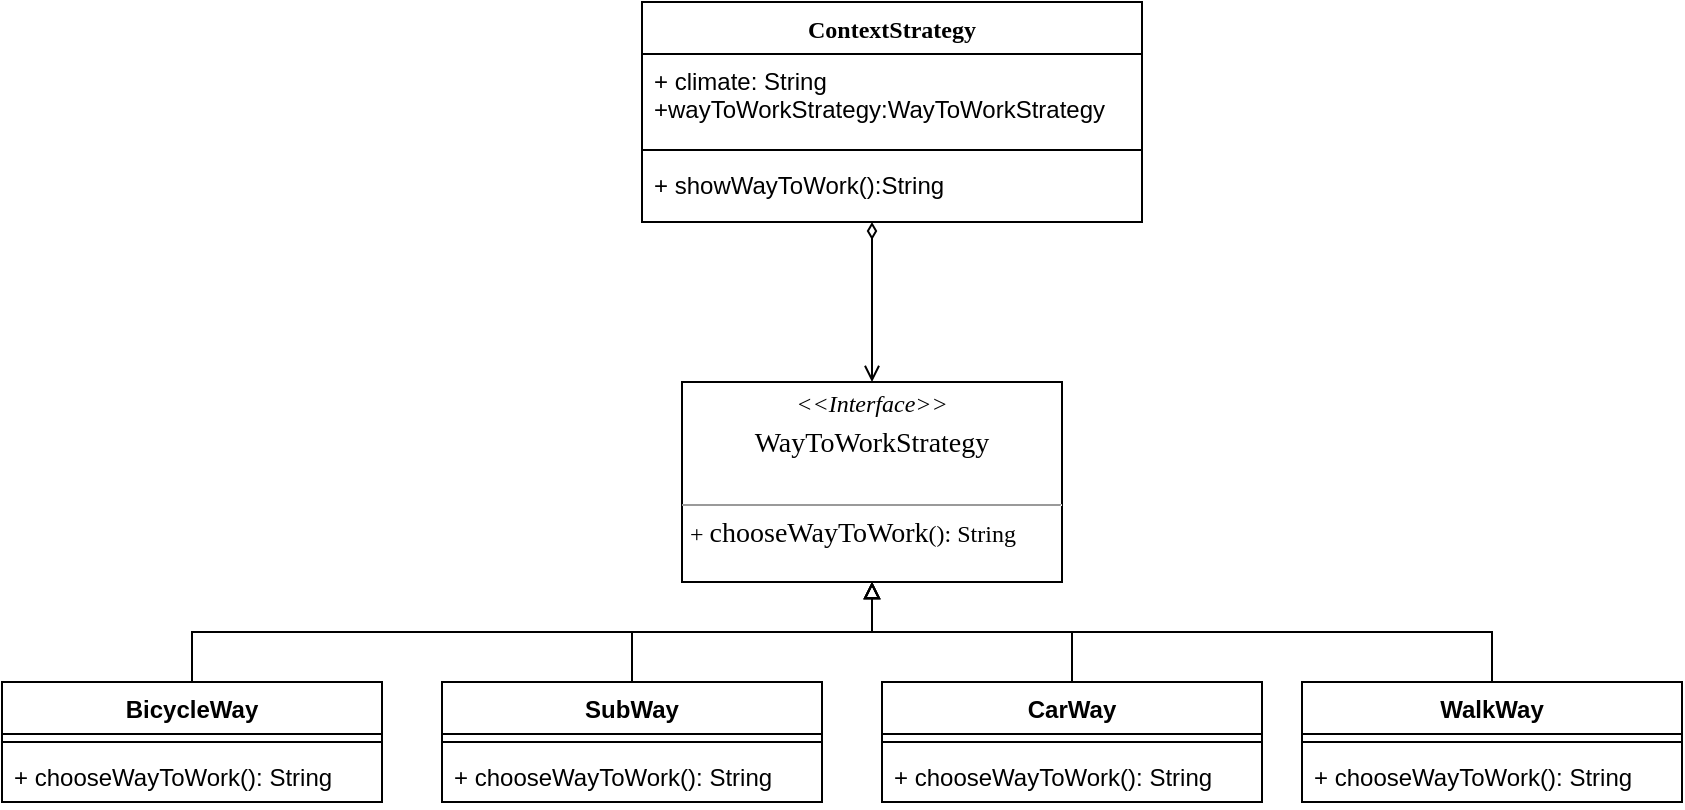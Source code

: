 <mxfile version="14.9.6" type="device"><diagram id="n_yQd8xO7SQxIteZuhDB" name="第 1 页"><mxGraphModel dx="1106" dy="768" grid="1" gridSize="10" guides="1" tooltips="1" connect="1" arrows="1" fold="1" page="1" pageScale="1" pageWidth="827" pageHeight="1169" math="0" shadow="0"><root><mxCell id="0"/><mxCell id="1" parent="0"/><mxCell id="XklMFqP0yPZZakDr-UM--20" style="edgeStyle=orthogonalEdgeStyle;rounded=0;orthogonalLoop=1;jettySize=auto;html=1;entryX=0.5;entryY=1;entryDx=0;entryDy=0;exitX=0.5;exitY=0;exitDx=0;exitDy=0;startArrow=none;startFill=0;endArrow=block;endFill=0;" edge="1" parent="1" source="XklMFqP0yPZZakDr-UM--3" target="XklMFqP0yPZZakDr-UM--7"><mxGeometry relative="1" as="geometry"><mxPoint x="250" y="580" as="sourcePoint"/></mxGeometry></mxCell><mxCell id="XklMFqP0yPZZakDr-UM--3" value="BicycleWay" style="swimlane;fontStyle=1;align=center;verticalAlign=top;childLayout=stackLayout;horizontal=1;startSize=26;horizontalStack=0;resizeParent=1;resizeParentMax=0;resizeLast=0;collapsible=1;marginBottom=0;" vertex="1" parent="1"><mxGeometry x="150" y="590" width="190" height="60" as="geometry"/></mxCell><mxCell id="XklMFqP0yPZZakDr-UM--5" value="" style="line;strokeWidth=1;fillColor=none;align=left;verticalAlign=middle;spacingTop=-1;spacingLeft=3;spacingRight=3;rotatable=0;labelPosition=right;points=[];portConstraint=eastwest;" vertex="1" parent="XklMFqP0yPZZakDr-UM--3"><mxGeometry y="26" width="190" height="8" as="geometry"/></mxCell><mxCell id="XklMFqP0yPZZakDr-UM--6" value="+ chooseWayToWork(): String" style="text;strokeColor=none;fillColor=none;align=left;verticalAlign=top;spacingLeft=4;spacingRight=4;overflow=hidden;rotatable=0;points=[[0,0.5],[1,0.5]];portConstraint=eastwest;" vertex="1" parent="XklMFqP0yPZZakDr-UM--3"><mxGeometry y="34" width="190" height="26" as="geometry"/></mxCell><mxCell id="XklMFqP0yPZZakDr-UM--35" style="edgeStyle=orthogonalEdgeStyle;rounded=0;orthogonalLoop=1;jettySize=auto;html=1;exitX=0.5;exitY=0;exitDx=0;exitDy=0;fontFamily=Times New Roman;startArrow=open;startFill=0;endArrow=diamondThin;endFill=0;" edge="1" parent="1" source="XklMFqP0yPZZakDr-UM--7"><mxGeometry relative="1" as="geometry"><mxPoint x="585" y="360" as="targetPoint"/></mxGeometry></mxCell><mxCell id="XklMFqP0yPZZakDr-UM--7" value="&lt;p style=&quot;margin: 0px ; margin-top: 4px ; text-align: center&quot;&gt;&lt;i&gt;&lt;font face=&quot;Times New Roman&quot;&gt;&amp;lt;&amp;lt;Interface&amp;gt;&amp;gt;&lt;/font&gt;&lt;/i&gt;&lt;/p&gt;&lt;p style=&quot;margin: 0px ; margin-top: 4px ; text-align: center&quot;&gt;&lt;span style=&quot;background-color: rgb(255 , 255 , 255) ; font-size: 10.5pt ; text-align: left&quot;&gt;&lt;font face=&quot;Times New Roman&quot;&gt;WayToWorkStrategy&lt;/font&gt;&lt;/span&gt;&lt;/p&gt;&lt;p style=&quot;margin: 0px ; margin-left: 4px&quot;&gt;&lt;font face=&quot;Times New Roman&quot;&gt;&lt;br&gt;&lt;/font&gt;&lt;/p&gt;&lt;hr size=&quot;1&quot;&gt;&lt;p style=&quot;margin: 0px ; margin-left: 4px&quot;&gt;&lt;font face=&quot;Times New Roman&quot;&gt;+&amp;nbsp;&lt;span style=&quot;background-color: rgb(255 , 255 , 255) ; font-size: 10.5pt&quot;&gt;chooseWayToWork&lt;/span&gt;&lt;span&gt;(): String&lt;/span&gt;&lt;/font&gt;&lt;/p&gt;" style="verticalAlign=top;align=left;overflow=fill;fontSize=12;fontFamily=Helvetica;html=1;" vertex="1" parent="1"><mxGeometry x="490" y="440" width="190" height="100" as="geometry"/></mxCell><mxCell id="XklMFqP0yPZZakDr-UM--22" style="edgeStyle=orthogonalEdgeStyle;rounded=0;orthogonalLoop=1;jettySize=auto;html=1;exitX=0.5;exitY=0;exitDx=0;exitDy=0;entryX=0.5;entryY=1;entryDx=0;entryDy=0;startArrow=none;startFill=0;endArrow=block;endFill=0;" edge="1" parent="1" source="XklMFqP0yPZZakDr-UM--8" target="XklMFqP0yPZZakDr-UM--7"><mxGeometry relative="1" as="geometry"/></mxCell><mxCell id="XklMFqP0yPZZakDr-UM--8" value="CarWay" style="swimlane;fontStyle=1;align=center;verticalAlign=top;childLayout=stackLayout;horizontal=1;startSize=26;horizontalStack=0;resizeParent=1;resizeParentMax=0;resizeLast=0;collapsible=1;marginBottom=0;" vertex="1" parent="1"><mxGeometry x="590" y="590" width="190" height="60" as="geometry"/></mxCell><mxCell id="XklMFqP0yPZZakDr-UM--9" value="" style="line;strokeWidth=1;fillColor=none;align=left;verticalAlign=middle;spacingTop=-1;spacingLeft=3;spacingRight=3;rotatable=0;labelPosition=right;points=[];portConstraint=eastwest;" vertex="1" parent="XklMFqP0yPZZakDr-UM--8"><mxGeometry y="26" width="190" height="8" as="geometry"/></mxCell><mxCell id="XklMFqP0yPZZakDr-UM--10" value="+ chooseWayToWork(): String" style="text;strokeColor=none;fillColor=none;align=left;verticalAlign=top;spacingLeft=4;spacingRight=4;overflow=hidden;rotatable=0;points=[[0,0.5],[1,0.5]];portConstraint=eastwest;" vertex="1" parent="XklMFqP0yPZZakDr-UM--8"><mxGeometry y="34" width="190" height="26" as="geometry"/></mxCell><mxCell id="XklMFqP0yPZZakDr-UM--21" style="edgeStyle=orthogonalEdgeStyle;rounded=0;orthogonalLoop=1;jettySize=auto;html=1;exitX=0.5;exitY=0;exitDx=0;exitDy=0;entryX=0.5;entryY=1;entryDx=0;entryDy=0;startArrow=none;startFill=0;endArrow=block;endFill=0;" edge="1" parent="1" source="XklMFqP0yPZZakDr-UM--14" target="XklMFqP0yPZZakDr-UM--7"><mxGeometry relative="1" as="geometry"/></mxCell><mxCell id="XklMFqP0yPZZakDr-UM--14" value="SubWay" style="swimlane;fontStyle=1;align=center;verticalAlign=top;childLayout=stackLayout;horizontal=1;startSize=26;horizontalStack=0;resizeParent=1;resizeParentMax=0;resizeLast=0;collapsible=1;marginBottom=0;" vertex="1" parent="1"><mxGeometry x="370" y="590" width="190" height="60" as="geometry"/></mxCell><mxCell id="XklMFqP0yPZZakDr-UM--15" value="" style="line;strokeWidth=1;fillColor=none;align=left;verticalAlign=middle;spacingTop=-1;spacingLeft=3;spacingRight=3;rotatable=0;labelPosition=right;points=[];portConstraint=eastwest;" vertex="1" parent="XklMFqP0yPZZakDr-UM--14"><mxGeometry y="26" width="190" height="8" as="geometry"/></mxCell><mxCell id="XklMFqP0yPZZakDr-UM--16" value="+ chooseWayToWork(): String" style="text;strokeColor=none;fillColor=none;align=left;verticalAlign=top;spacingLeft=4;spacingRight=4;overflow=hidden;rotatable=0;points=[[0,0.5],[1,0.5]];portConstraint=eastwest;" vertex="1" parent="XklMFqP0yPZZakDr-UM--14"><mxGeometry y="34" width="190" height="26" as="geometry"/></mxCell><mxCell id="XklMFqP0yPZZakDr-UM--23" style="edgeStyle=orthogonalEdgeStyle;rounded=0;orthogonalLoop=1;jettySize=auto;html=1;exitX=0.5;exitY=0;exitDx=0;exitDy=0;entryX=0.5;entryY=1;entryDx=0;entryDy=0;startArrow=none;startFill=0;endArrow=block;endFill=0;" edge="1" parent="1" source="XklMFqP0yPZZakDr-UM--17" target="XklMFqP0yPZZakDr-UM--7"><mxGeometry relative="1" as="geometry"/></mxCell><mxCell id="XklMFqP0yPZZakDr-UM--17" value="WalkWay" style="swimlane;fontStyle=1;align=center;verticalAlign=top;childLayout=stackLayout;horizontal=1;startSize=26;horizontalStack=0;resizeParent=1;resizeParentMax=0;resizeLast=0;collapsible=1;marginBottom=0;" vertex="1" parent="1"><mxGeometry x="800" y="590" width="190" height="60" as="geometry"/></mxCell><mxCell id="XklMFqP0yPZZakDr-UM--18" value="" style="line;strokeWidth=1;fillColor=none;align=left;verticalAlign=middle;spacingTop=-1;spacingLeft=3;spacingRight=3;rotatable=0;labelPosition=right;points=[];portConstraint=eastwest;" vertex="1" parent="XklMFqP0yPZZakDr-UM--17"><mxGeometry y="26" width="190" height="8" as="geometry"/></mxCell><mxCell id="XklMFqP0yPZZakDr-UM--19" value="+ chooseWayToWork(): String" style="text;strokeColor=none;fillColor=none;align=left;verticalAlign=top;spacingLeft=4;spacingRight=4;overflow=hidden;rotatable=0;points=[[0,0.5],[1,0.5]];portConstraint=eastwest;" vertex="1" parent="XklMFqP0yPZZakDr-UM--17"><mxGeometry y="34" width="190" height="26" as="geometry"/></mxCell><mxCell id="XklMFqP0yPZZakDr-UM--30" value="ContextStrategy" style="swimlane;fontStyle=1;align=center;verticalAlign=top;childLayout=stackLayout;horizontal=1;startSize=26;horizontalStack=0;resizeParent=1;resizeParentMax=0;resizeLast=0;collapsible=1;marginBottom=0;fontFamily=Times New Roman;" vertex="1" parent="1"><mxGeometry x="470" y="250" width="250" height="110" as="geometry"/></mxCell><mxCell id="XklMFqP0yPZZakDr-UM--31" value="+ climate: String&#10;+wayToWorkStrategy:WayToWorkStrategy" style="text;strokeColor=none;fillColor=none;align=left;verticalAlign=top;spacingLeft=4;spacingRight=4;overflow=hidden;rotatable=0;points=[[0,0.5],[1,0.5]];portConstraint=eastwest;" vertex="1" parent="XklMFqP0yPZZakDr-UM--30"><mxGeometry y="26" width="250" height="44" as="geometry"/></mxCell><mxCell id="XklMFqP0yPZZakDr-UM--32" value="" style="line;strokeWidth=1;fillColor=none;align=left;verticalAlign=middle;spacingTop=-1;spacingLeft=3;spacingRight=3;rotatable=0;labelPosition=right;points=[];portConstraint=eastwest;" vertex="1" parent="XklMFqP0yPZZakDr-UM--30"><mxGeometry y="70" width="250" height="8" as="geometry"/></mxCell><mxCell id="XklMFqP0yPZZakDr-UM--33" value="+ showWayToWork():String" style="text;strokeColor=none;fillColor=none;align=left;verticalAlign=top;spacingLeft=4;spacingRight=4;overflow=hidden;rotatable=0;points=[[0,0.5],[1,0.5]];portConstraint=eastwest;" vertex="1" parent="XklMFqP0yPZZakDr-UM--30"><mxGeometry y="78" width="250" height="32" as="geometry"/></mxCell></root></mxGraphModel></diagram></mxfile>